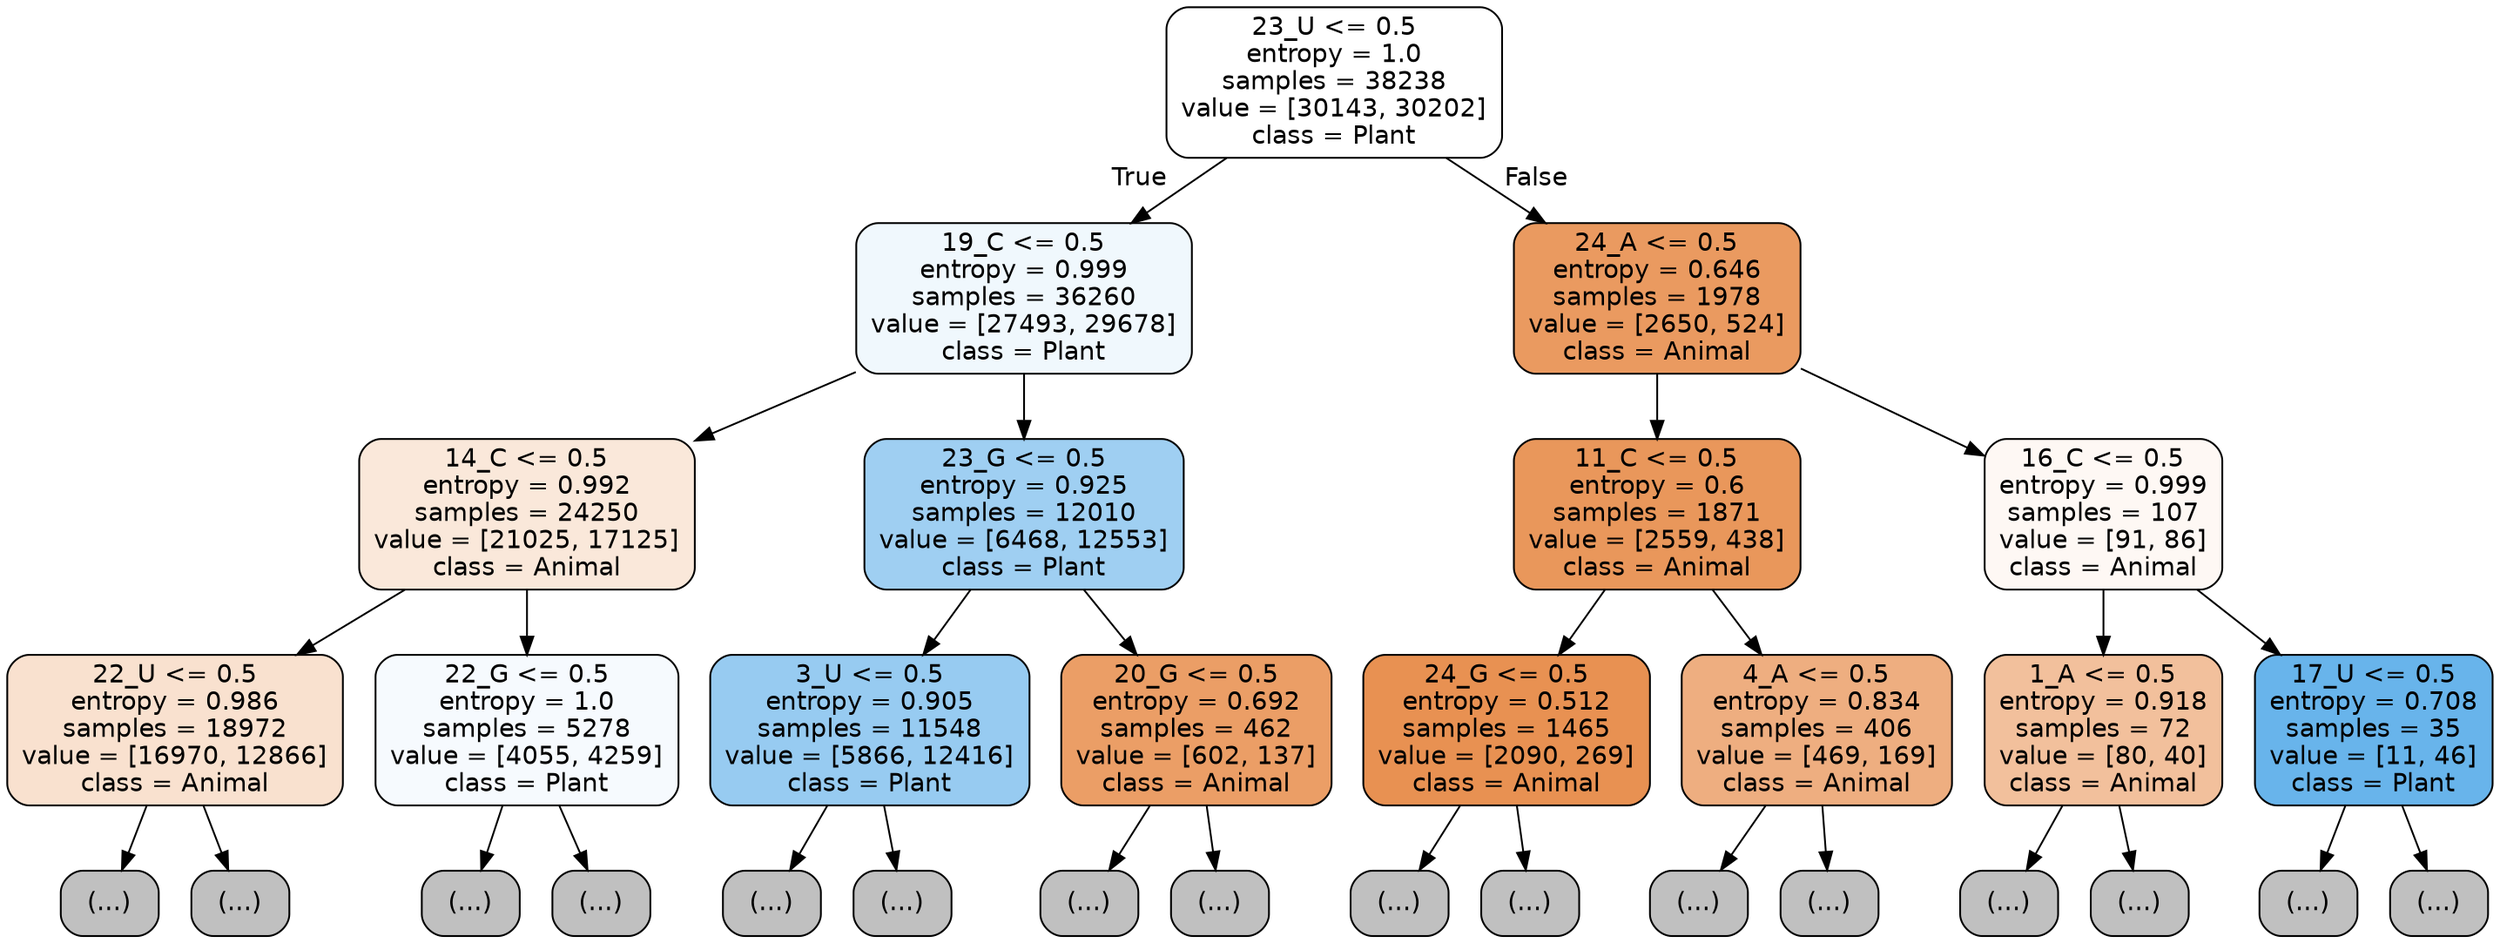 digraph Tree {
node [shape=box, style="filled, rounded", color="black", fontname="helvetica"] ;
edge [fontname="helvetica"] ;
0 [label="23_U <= 0.5\nentropy = 1.0\nsamples = 38238\nvalue = [30143, 30202]\nclass = Plant", fillcolor="#ffffff"] ;
1 [label="19_C <= 0.5\nentropy = 0.999\nsamples = 36260\nvalue = [27493, 29678]\nclass = Plant", fillcolor="#f0f8fd"] ;
0 -> 1 [labeldistance=2.5, labelangle=45, headlabel="True"] ;
2 [label="14_C <= 0.5\nentropy = 0.992\nsamples = 24250\nvalue = [21025, 17125]\nclass = Animal", fillcolor="#fae8da"] ;
1 -> 2 ;
3 [label="22_U <= 0.5\nentropy = 0.986\nsamples = 18972\nvalue = [16970, 12866]\nclass = Animal", fillcolor="#f9e1cf"] ;
2 -> 3 ;
4 [label="(...)", fillcolor="#C0C0C0"] ;
3 -> 4 ;
8445 [label="(...)", fillcolor="#C0C0C0"] ;
3 -> 8445 ;
9534 [label="22_G <= 0.5\nentropy = 1.0\nsamples = 5278\nvalue = [4055, 4259]\nclass = Plant", fillcolor="#f6fafe"] ;
2 -> 9534 ;
9535 [label="(...)", fillcolor="#C0C0C0"] ;
9534 -> 9535 ;
11816 [label="(...)", fillcolor="#C0C0C0"] ;
9534 -> 11816 ;
12095 [label="23_G <= 0.5\nentropy = 0.925\nsamples = 12010\nvalue = [6468, 12553]\nclass = Plant", fillcolor="#9fcff2"] ;
1 -> 12095 ;
12096 [label="3_U <= 0.5\nentropy = 0.905\nsamples = 11548\nvalue = [5866, 12416]\nclass = Plant", fillcolor="#97cbf1"] ;
12095 -> 12096 ;
12097 [label="(...)", fillcolor="#C0C0C0"] ;
12096 -> 12097 ;
15000 [label="(...)", fillcolor="#C0C0C0"] ;
12096 -> 15000 ;
15909 [label="20_G <= 0.5\nentropy = 0.692\nsamples = 462\nvalue = [602, 137]\nclass = Animal", fillcolor="#eb9e66"] ;
12095 -> 15909 ;
15910 [label="(...)", fillcolor="#C0C0C0"] ;
15909 -> 15910 ;
16053 [label="(...)", fillcolor="#C0C0C0"] ;
15909 -> 16053 ;
16086 [label="24_A <= 0.5\nentropy = 0.646\nsamples = 1978\nvalue = [2650, 524]\nclass = Animal", fillcolor="#ea9a60"] ;
0 -> 16086 [labeldistance=2.5, labelangle=-45, headlabel="False"] ;
16087 [label="11_C <= 0.5\nentropy = 0.6\nsamples = 1871\nvalue = [2559, 438]\nclass = Animal", fillcolor="#e9975b"] ;
16086 -> 16087 ;
16088 [label="24_G <= 0.5\nentropy = 0.512\nsamples = 1465\nvalue = [2090, 269]\nclass = Animal", fillcolor="#e89152"] ;
16087 -> 16088 ;
16089 [label="(...)", fillcolor="#C0C0C0"] ;
16088 -> 16089 ;
16508 [label="(...)", fillcolor="#C0C0C0"] ;
16088 -> 16508 ;
16585 [label="4_A <= 0.5\nentropy = 0.834\nsamples = 406\nvalue = [469, 169]\nclass = Animal", fillcolor="#eeae80"] ;
16087 -> 16585 ;
16586 [label="(...)", fillcolor="#C0C0C0"] ;
16585 -> 16586 ;
16705 [label="(...)", fillcolor="#C0C0C0"] ;
16585 -> 16705 ;
16740 [label="16_C <= 0.5\nentropy = 0.999\nsamples = 107\nvalue = [91, 86]\nclass = Animal", fillcolor="#fef8f4"] ;
16086 -> 16740 ;
16741 [label="1_A <= 0.5\nentropy = 0.918\nsamples = 72\nvalue = [80, 40]\nclass = Animal", fillcolor="#f2c09c"] ;
16740 -> 16741 ;
16742 [label="(...)", fillcolor="#C0C0C0"] ;
16741 -> 16742 ;
16769 [label="(...)", fillcolor="#C0C0C0"] ;
16741 -> 16769 ;
16780 [label="17_U <= 0.5\nentropy = 0.708\nsamples = 35\nvalue = [11, 46]\nclass = Plant", fillcolor="#68b4eb"] ;
16740 -> 16780 ;
16781 [label="(...)", fillcolor="#C0C0C0"] ;
16780 -> 16781 ;
16794 [label="(...)", fillcolor="#C0C0C0"] ;
16780 -> 16794 ;
}